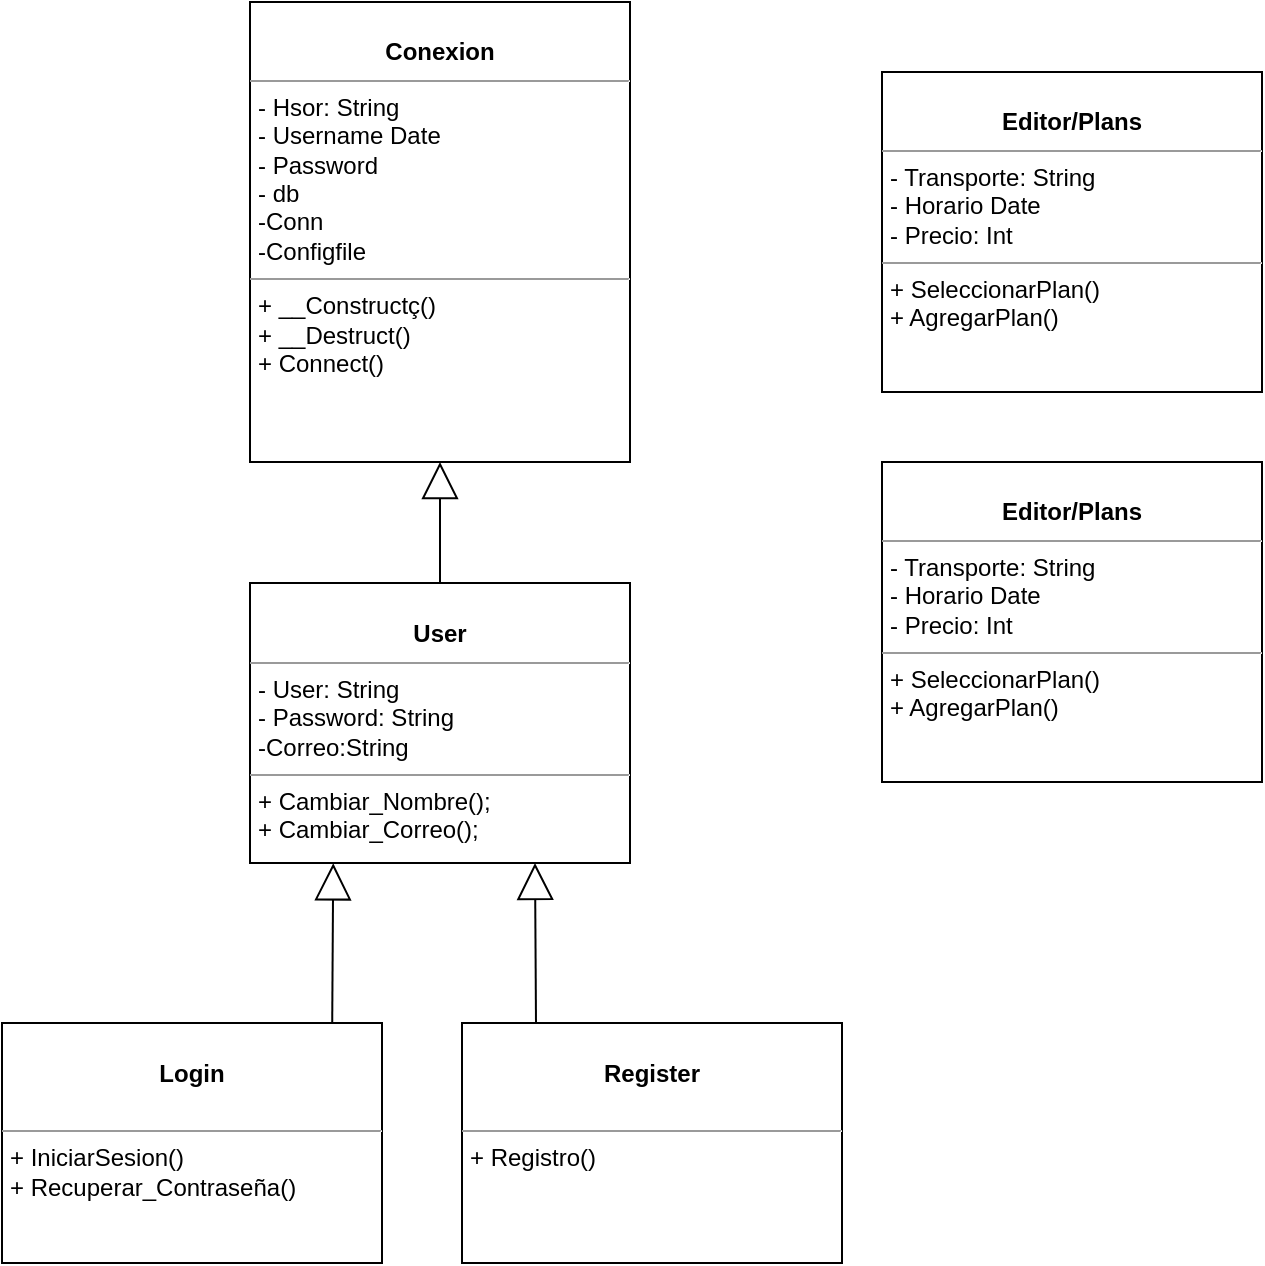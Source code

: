 <mxfile version="14.6.11" type="google"><diagram id="gvH8iN4vpw5ThvhX53rE" name="Page-1"><mxGraphModel dx="1038" dy="580" grid="1" gridSize="10" guides="1" tooltips="1" connect="1" arrows="1" fold="1" page="1" pageScale="1" pageWidth="827" pageHeight="1169" math="0" shadow="0"><root><mxCell id="0"/><mxCell id="1" parent="0"/><mxCell id="3ProGmfGSsT7clrB2H0K-5" value="&lt;p style=&quot;margin: 0px ; margin-top: 4px ; text-align: center&quot;&gt;&lt;br&gt;&lt;b&gt;Login&lt;/b&gt;&lt;/p&gt;&lt;p style=&quot;margin: 0px ; margin-left: 4px&quot;&gt;&lt;br&gt;&lt;/p&gt;&lt;hr size=&quot;1&quot;&gt;&lt;p style=&quot;margin: 0px ; margin-left: 4px&quot;&gt;+ IniciarSesion()&lt;br&gt;+ Recuperar_Contraseña()&lt;/p&gt;" style="verticalAlign=top;align=left;overflow=fill;fontSize=12;fontFamily=Helvetica;html=1;" parent="1" vertex="1"><mxGeometry x="120" y="530.5" width="190" height="120" as="geometry"/></mxCell><mxCell id="3ProGmfGSsT7clrB2H0K-6" value="&lt;p style=&quot;margin: 0px ; margin-top: 4px ; text-align: center&quot;&gt;&lt;br&gt;&lt;b&gt;Register&lt;/b&gt;&lt;/p&gt;&lt;p style=&quot;margin: 0px ; margin-left: 4px&quot;&gt;&lt;br&gt;&lt;/p&gt;&lt;hr size=&quot;1&quot;&gt;&lt;p style=&quot;margin: 0px ; margin-left: 4px&quot;&gt;+ Registro()&lt;br&gt;&lt;/p&gt;" style="verticalAlign=top;align=left;overflow=fill;fontSize=12;fontFamily=Helvetica;html=1;" parent="1" vertex="1"><mxGeometry x="350" y="530.5" width="190" height="120" as="geometry"/></mxCell><mxCell id="3ProGmfGSsT7clrB2H0K-8" value="&lt;p style=&quot;margin: 0px ; margin-top: 4px ; text-align: center&quot;&gt;&lt;br&gt;&lt;b&gt;User&lt;/b&gt;&lt;/p&gt;&lt;hr size=&quot;1&quot;&gt;&lt;p style=&quot;margin: 0px ; margin-left: 4px&quot;&gt;- User: String&lt;br&gt;- Password: String&lt;/p&gt;&lt;p style=&quot;margin: 0px ; margin-left: 4px&quot;&gt;-Correo:String&lt;/p&gt;&lt;hr size=&quot;1&quot;&gt;&lt;p style=&quot;margin: 0px ; margin-left: 4px&quot;&gt;+ Cambiar_Nombre();&amp;nbsp;&lt;br&gt;+ Cambiar_Correo();&lt;/p&gt;" style="verticalAlign=top;align=left;overflow=fill;fontSize=12;fontFamily=Helvetica;html=1;" parent="1" vertex="1"><mxGeometry x="244" y="310.5" width="190" height="140" as="geometry"/></mxCell><mxCell id="3ProGmfGSsT7clrB2H0K-16" value="&lt;p style=&quot;margin: 0px ; margin-top: 4px ; text-align: center&quot;&gt;&lt;br&gt;&lt;b&gt;Conexion&lt;/b&gt;&lt;/p&gt;&lt;hr size=&quot;1&quot;&gt;&lt;p style=&quot;margin: 0px ; margin-left: 4px&quot;&gt;- Hsor: String&lt;br&gt;- Username Date&lt;/p&gt;&lt;p style=&quot;margin: 0px ; margin-left: 4px&quot;&gt;- Password&lt;/p&gt;&lt;p style=&quot;margin: 0px ; margin-left: 4px&quot;&gt;- db&lt;/p&gt;&lt;p style=&quot;margin: 0px ; margin-left: 4px&quot;&gt;-Conn&lt;/p&gt;&lt;p style=&quot;margin: 0px ; margin-left: 4px&quot;&gt;-Configfile&lt;/p&gt;&lt;hr size=&quot;1&quot;&gt;&lt;p style=&quot;margin: 0px ; margin-left: 4px&quot;&gt;+ __Constructç()&lt;br&gt;+ __Destruct()&lt;/p&gt;&lt;p style=&quot;margin: 0px ; margin-left: 4px&quot;&gt;+ Connect()&lt;/p&gt;&lt;p style=&quot;margin: 0px ; margin-left: 4px&quot;&gt;&lt;br&gt;&lt;/p&gt;" style="verticalAlign=top;align=left;overflow=fill;fontSize=12;fontFamily=Helvetica;html=1;" parent="1" vertex="1"><mxGeometry x="244" y="20" width="190" height="230" as="geometry"/></mxCell><mxCell id="TmChI-MvG3x9t6PD4xo4-1" value="" style="endArrow=block;endSize=16;endFill=0;html=1;exitX=0.5;exitY=0;exitDx=0;exitDy=0;entryX=0.5;entryY=1;entryDx=0;entryDy=0;" edge="1" parent="1" source="3ProGmfGSsT7clrB2H0K-8" target="3ProGmfGSsT7clrB2H0K-16"><mxGeometry width="160" relative="1" as="geometry"><mxPoint x="570" y="290.5" as="sourcePoint"/><mxPoint x="510" y="240" as="targetPoint"/></mxGeometry></mxCell><mxCell id="TmChI-MvG3x9t6PD4xo4-2" value="&lt;p style=&quot;margin: 0px ; margin-top: 4px ; text-align: center&quot;&gt;&lt;br&gt;&lt;b&gt;Editor/Plans&lt;/b&gt;&lt;/p&gt;&lt;hr size=&quot;1&quot;&gt;&lt;p style=&quot;margin: 0px ; margin-left: 4px&quot;&gt;- Transporte: String&lt;br&gt;- Horario Date&lt;/p&gt;&lt;p style=&quot;margin: 0px ; margin-left: 4px&quot;&gt;- Precio: Int&lt;/p&gt;&lt;hr size=&quot;1&quot;&gt;&lt;p style=&quot;margin: 0px ; margin-left: 4px&quot;&gt;+ SeleccionarPlan()&lt;br&gt;+ AgregarPlan()&amp;nbsp;&lt;/p&gt;&lt;p style=&quot;margin: 0px ; margin-left: 4px&quot;&gt;&lt;br&gt;&lt;/p&gt;" style="verticalAlign=top;align=left;overflow=fill;fontSize=12;fontFamily=Helvetica;html=1;" vertex="1" parent="1"><mxGeometry x="560" y="55" width="190" height="160" as="geometry"/></mxCell><mxCell id="TmChI-MvG3x9t6PD4xo4-3" value="" style="endArrow=block;endSize=16;endFill=0;html=1;exitX=0.869;exitY=-0.002;exitDx=0;exitDy=0;exitPerimeter=0;entryX=0.219;entryY=1.001;entryDx=0;entryDy=0;entryPerimeter=0;" edge="1" parent="1" source="3ProGmfGSsT7clrB2H0K-5" target="3ProGmfGSsT7clrB2H0K-8"><mxGeometry x="0.009" y="15" width="160" relative="1" as="geometry"><mxPoint x="280" y="450.5" as="sourcePoint"/><mxPoint x="284" y="452" as="targetPoint"/><mxPoint as="offset"/></mxGeometry></mxCell><mxCell id="TmChI-MvG3x9t6PD4xo4-4" value="" style="endArrow=block;endSize=16;endFill=0;html=1;entryX=0.75;entryY=1;entryDx=0;entryDy=0;" edge="1" parent="1" target="3ProGmfGSsT7clrB2H0K-8"><mxGeometry width="160" relative="1" as="geometry"><mxPoint x="387" y="531" as="sourcePoint"/><mxPoint x="440" y="480" as="targetPoint"/></mxGeometry></mxCell><mxCell id="TmChI-MvG3x9t6PD4xo4-5" value="&lt;p style=&quot;margin: 0px ; margin-top: 4px ; text-align: center&quot;&gt;&lt;br&gt;&lt;b&gt;Editor/Plans&lt;/b&gt;&lt;/p&gt;&lt;hr size=&quot;1&quot;&gt;&lt;p style=&quot;margin: 0px ; margin-left: 4px&quot;&gt;- Transporte: String&lt;br&gt;- Horario Date&lt;/p&gt;&lt;p style=&quot;margin: 0px ; margin-left: 4px&quot;&gt;- Precio: Int&lt;/p&gt;&lt;hr size=&quot;1&quot;&gt;&lt;p style=&quot;margin: 0px ; margin-left: 4px&quot;&gt;+ SeleccionarPlan()&lt;br&gt;+ AgregarPlan()&amp;nbsp;&lt;/p&gt;&lt;p style=&quot;margin: 0px ; margin-left: 4px&quot;&gt;&lt;br&gt;&lt;/p&gt;" style="verticalAlign=top;align=left;overflow=fill;fontSize=12;fontFamily=Helvetica;html=1;" vertex="1" parent="1"><mxGeometry x="560" y="250" width="190" height="160" as="geometry"/></mxCell></root></mxGraphModel></diagram></mxfile>